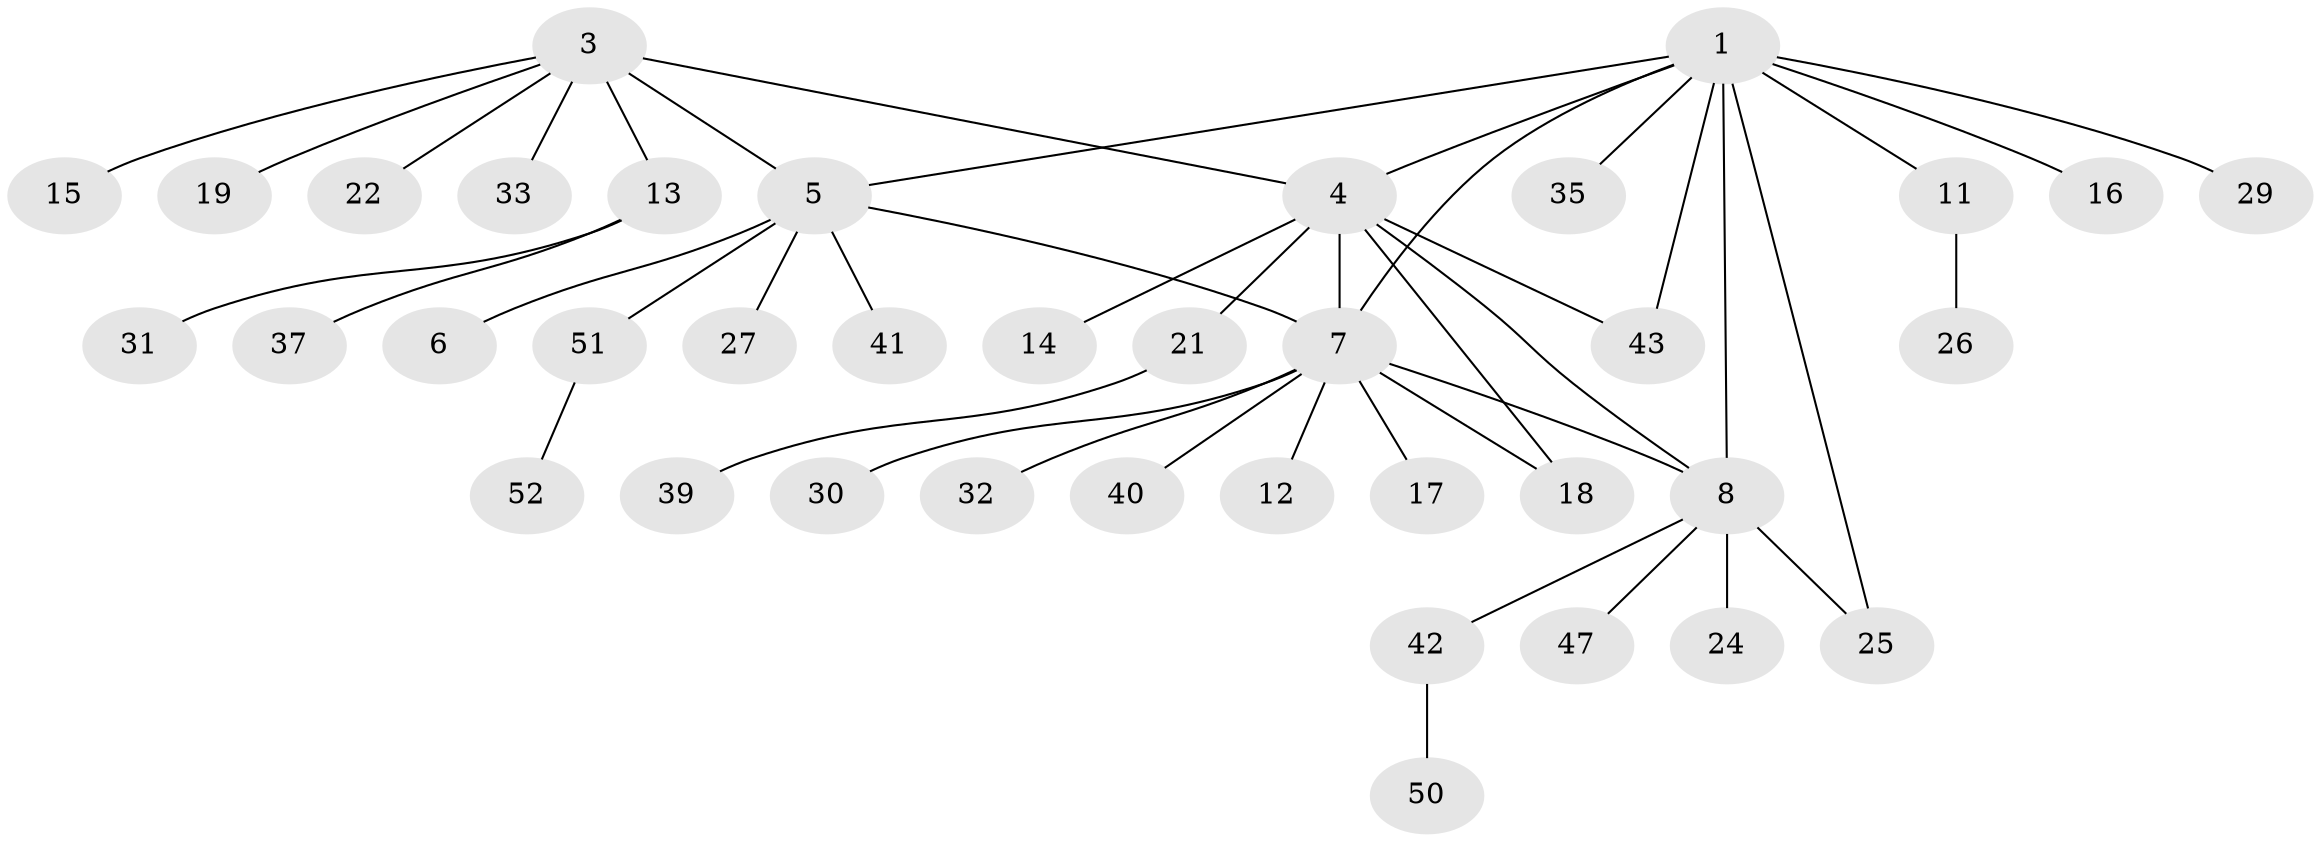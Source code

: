 // original degree distribution, {8: 0.019230769230769232, 4: 0.057692307692307696, 9: 0.057692307692307696, 5: 0.038461538461538464, 2: 0.2692307692307692, 7: 0.019230769230769232, 1: 0.5192307692307693, 3: 0.019230769230769232}
// Generated by graph-tools (version 1.1) at 2025/11/02/27/25 16:11:32]
// undirected, 38 vertices, 45 edges
graph export_dot {
graph [start="1"]
  node [color=gray90,style=filled];
  1 [super="+2"];
  3 [super="+49"];
  4 [super="+10"];
  5 [super="+44"];
  6 [super="+34"];
  7 [super="+9"];
  8 [super="+23"];
  11;
  12;
  13 [super="+38"];
  14;
  15;
  16 [super="+20"];
  17 [super="+48"];
  18;
  19;
  21;
  22;
  24 [super="+45"];
  25 [super="+28"];
  26 [super="+36"];
  27;
  29;
  30;
  31;
  32;
  33;
  35;
  37;
  39;
  40;
  41;
  42 [super="+46"];
  43;
  47;
  50;
  51;
  52;
  1 -- 5;
  1 -- 8;
  1 -- 11;
  1 -- 29;
  1 -- 35;
  1 -- 16;
  1 -- 43;
  1 -- 4;
  1 -- 7;
  1 -- 25;
  3 -- 4;
  3 -- 5 [weight=2];
  3 -- 13;
  3 -- 15;
  3 -- 19;
  3 -- 22;
  3 -- 33;
  4 -- 8;
  4 -- 18;
  4 -- 21;
  4 -- 43;
  4 -- 14;
  4 -- 7;
  5 -- 6;
  5 -- 7 [weight=2];
  5 -- 27;
  5 -- 41;
  5 -- 51;
  7 -- 8;
  7 -- 40;
  7 -- 32;
  7 -- 12;
  7 -- 17;
  7 -- 18;
  7 -- 30;
  8 -- 25;
  8 -- 42;
  8 -- 47;
  8 -- 24;
  11 -- 26;
  13 -- 31;
  13 -- 37;
  21 -- 39;
  42 -- 50;
  51 -- 52;
}
